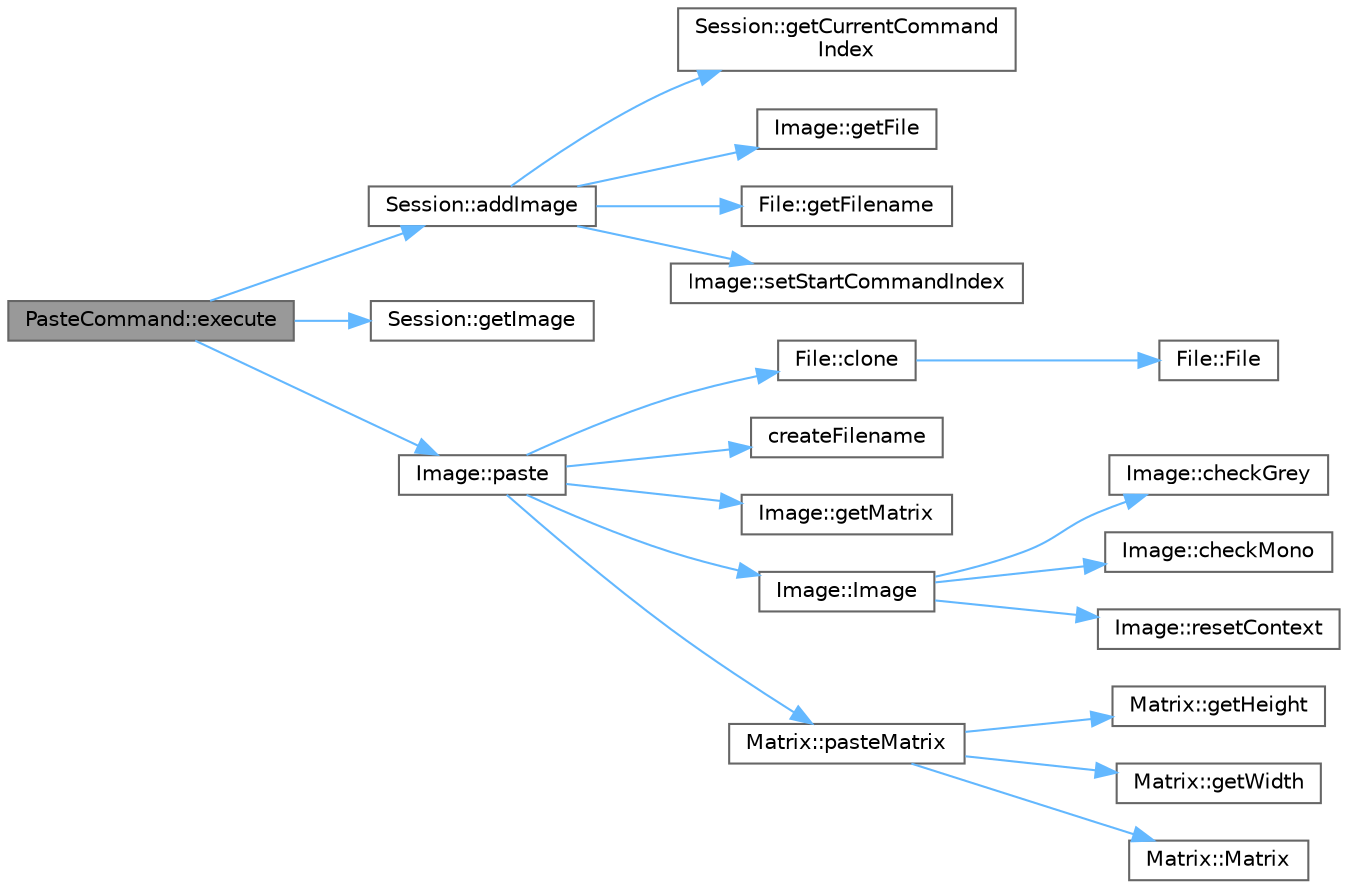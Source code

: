 digraph "PasteCommand::execute"
{
 // INTERACTIVE_SVG=YES
 // LATEX_PDF_SIZE
  bgcolor="transparent";
  edge [fontname=Helvetica,fontsize=10,labelfontname=Helvetica,labelfontsize=10];
  node [fontname=Helvetica,fontsize=10,shape=box,height=0.2,width=0.4];
  rankdir="LR";
  Node1 [id="Node000001",label="PasteCommand::execute",height=0.2,width=0.4,color="gray40", fillcolor="grey60", style="filled", fontcolor="black",tooltip="Executes the command on a session using input stream."];
  Node1 -> Node2 [id="edge1_Node000001_Node000002",color="steelblue1",style="solid",tooltip=" "];
  Node2 [id="Node000002",label="Session::addImage",height=0.2,width=0.4,color="grey40", fillcolor="white", style="filled",URL="$class_session.html#a82af643003535a0dbc5096a3c0a6515f",tooltip="Adds an image to the session."];
  Node2 -> Node3 [id="edge2_Node000002_Node000003",color="steelblue1",style="solid",tooltip=" "];
  Node3 [id="Node000003",label="Session::getCurrentCommand\lIndex",height=0.2,width=0.4,color="grey40", fillcolor="white", style="filled",URL="$class_session.html#a7bd3126fa7650059197984277bb86251",tooltip="Getter for the current command index in the undo stack."];
  Node2 -> Node4 [id="edge3_Node000002_Node000004",color="steelblue1",style="solid",tooltip=" "];
  Node4 [id="Node000004",label="Image::getFile",height=0.2,width=0.4,color="grey40", fillcolor="white", style="filled",URL="$class_image.html#a35e72496d35c7a2e6111d544afb06f61",tooltip="Gets the associated file object."];
  Node2 -> Node5 [id="edge4_Node000002_Node000005",color="steelblue1",style="solid",tooltip=" "];
  Node5 [id="Node000005",label="File::getFilename",height=0.2,width=0.4,color="grey40", fillcolor="white", style="filled",URL="$class_file.html#ada46c01bf260c830f5c37ecb27baf937",tooltip="Returns the file's name."];
  Node2 -> Node6 [id="edge5_Node000002_Node000006",color="steelblue1",style="solid",tooltip=" "];
  Node6 [id="Node000006",label="Image::setStartCommandIndex",height=0.2,width=0.4,color="grey40", fillcolor="white", style="filled",URL="$class_image.html#a47c25fe6e5cfc336f9b41b7be3c68d46",tooltip="Sets the index of start command."];
  Node1 -> Node7 [id="edge6_Node000001_Node000007",color="steelblue1",style="solid",tooltip=" "];
  Node7 [id="Node000007",label="Session::getImage",height=0.2,width=0.4,color="grey40", fillcolor="white", style="filled",URL="$class_session.html#a46918e016a1a2aeb6acf95c8892045dd",tooltip="Retrieves a specific image by filename."];
  Node1 -> Node8 [id="edge7_Node000001_Node000008",color="steelblue1",style="solid",tooltip=" "];
  Node8 [id="Node000008",label="Image::paste",height=0.2,width=0.4,color="grey40", fillcolor="white", style="filled",URL="$class_image.html#a7a6695cf233e24f3915142bc5d70fa4f",tooltip="Pastes this image onto another at the given position."];
  Node8 -> Node9 [id="edge8_Node000008_Node000009",color="steelblue1",style="solid",tooltip=" "];
  Node9 [id="Node000009",label="File::clone",height=0.2,width=0.4,color="grey40", fillcolor="white", style="filled",URL="$class_file.html#a10a570a75e4eb7c7f6547ed41410b3ce",tooltip="Creates a deep copy of the file."];
  Node9 -> Node10 [id="edge9_Node000009_Node000010",color="steelblue1",style="solid",tooltip=" "];
  Node10 [id="Node000010",label="File::File",height=0.2,width=0.4,color="grey40", fillcolor="white", style="filled",URL="$class_file.html#a137f02402ec88fdd43a6cb77438dd528",tooltip="Constructs a file with a given filename and matrix data."];
  Node8 -> Node11 [id="edge10_Node000008_Node000011",color="steelblue1",style="solid",tooltip=" "];
  Node11 [id="Node000011",label="createFilename",height=0.2,width=0.4,color="grey40", fillcolor="white", style="filled",URL="$_helpers_8hpp.html#a1d741190ab06f446baf21c865aab59f4",tooltip="Appends the file extension from the original filename to the new name."];
  Node8 -> Node12 [id="edge11_Node000008_Node000012",color="steelblue1",style="solid",tooltip=" "];
  Node12 [id="Node000012",label="Image::getMatrix",height=0.2,width=0.4,color="grey40", fillcolor="white", style="filled",URL="$class_image.html#ad4f50b642f69435f20c0bc5e57fe76ec",tooltip="Gets a reference to the image matrix (modifiable)."];
  Node8 -> Node13 [id="edge12_Node000008_Node000013",color="steelblue1",style="solid",tooltip=" "];
  Node13 [id="Node000013",label="Image::Image",height=0.2,width=0.4,color="grey40", fillcolor="white", style="filled",URL="$class_image.html#a22a92797b060639e360ddac5f64fa1ab",tooltip="Constructs an image with a given matrix, file and command index."];
  Node13 -> Node14 [id="edge13_Node000013_Node000014",color="steelblue1",style="solid",tooltip=" "];
  Node14 [id="Node000014",label="Image::checkGrey",height=0.2,width=0.4,color="grey40", fillcolor="white", style="filled",URL="$class_image.html#a0c4cfe48da2596fc9803fe382a4ccd91",tooltip="Checks if the image can be considered grayscale."];
  Node13 -> Node15 [id="edge14_Node000013_Node000015",color="steelblue1",style="solid",tooltip=" "];
  Node15 [id="Node000015",label="Image::checkMono",height=0.2,width=0.4,color="grey40", fillcolor="white", style="filled",URL="$class_image.html#a6cdb1c7a172f98495a20773876691a6c",tooltip="Checks if the image can be considered monochrome."];
  Node13 -> Node16 [id="edge15_Node000013_Node000016",color="steelblue1",style="solid",tooltip=" "];
  Node16 [id="Node000016",label="Image::resetContext",height=0.2,width=0.4,color="grey40", fillcolor="white", style="filled",URL="$class_image.html#a55e77e45340676211022665d8b22446b",tooltip="Resets the image's manipulation context."];
  Node8 -> Node17 [id="edge16_Node000008_Node000017",color="steelblue1",style="solid",tooltip=" "];
  Node17 [id="Node000017",label="Matrix::pasteMatrix",height=0.2,width=0.4,color="grey40", fillcolor="white", style="filled",URL="$class_matrix.html#a54416dabefe7a9f233ee45fe43e2f93c",tooltip="Pastes another matrix onto this matrix at a specified position."];
  Node17 -> Node18 [id="edge17_Node000017_Node000018",color="steelblue1",style="solid",tooltip=" "];
  Node18 [id="Node000018",label="Matrix::getHeight",height=0.2,width=0.4,color="grey40", fillcolor="white", style="filled",URL="$class_matrix.html#acb7ff583a131d29224f368b13fd40a5a",tooltip="Returns the height of the matrix."];
  Node17 -> Node19 [id="edge18_Node000017_Node000019",color="steelblue1",style="solid",tooltip=" "];
  Node19 [id="Node000019",label="Matrix::getWidth",height=0.2,width=0.4,color="grey40", fillcolor="white", style="filled",URL="$class_matrix.html#a23d0bc1229287aa1e89a475e56fdab48",tooltip="Returns the width of the matrix."];
  Node17 -> Node20 [id="edge19_Node000017_Node000020",color="steelblue1",style="solid",tooltip=" "];
  Node20 [id="Node000020",label="Matrix::Matrix",height=0.2,width=0.4,color="grey40", fillcolor="white", style="filled",URL="$class_matrix.html#a2dba13c45127354c9f75ef576f49269b",tooltip="Default constructor initializing an empty matrix."];
}
